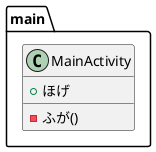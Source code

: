@startuml Android

' Androidっぽく書くのはもうちょっと勉強したらやります

package main {
    class MainActivity{
        + ほげ
        - ふが()
    }
}

@enduml